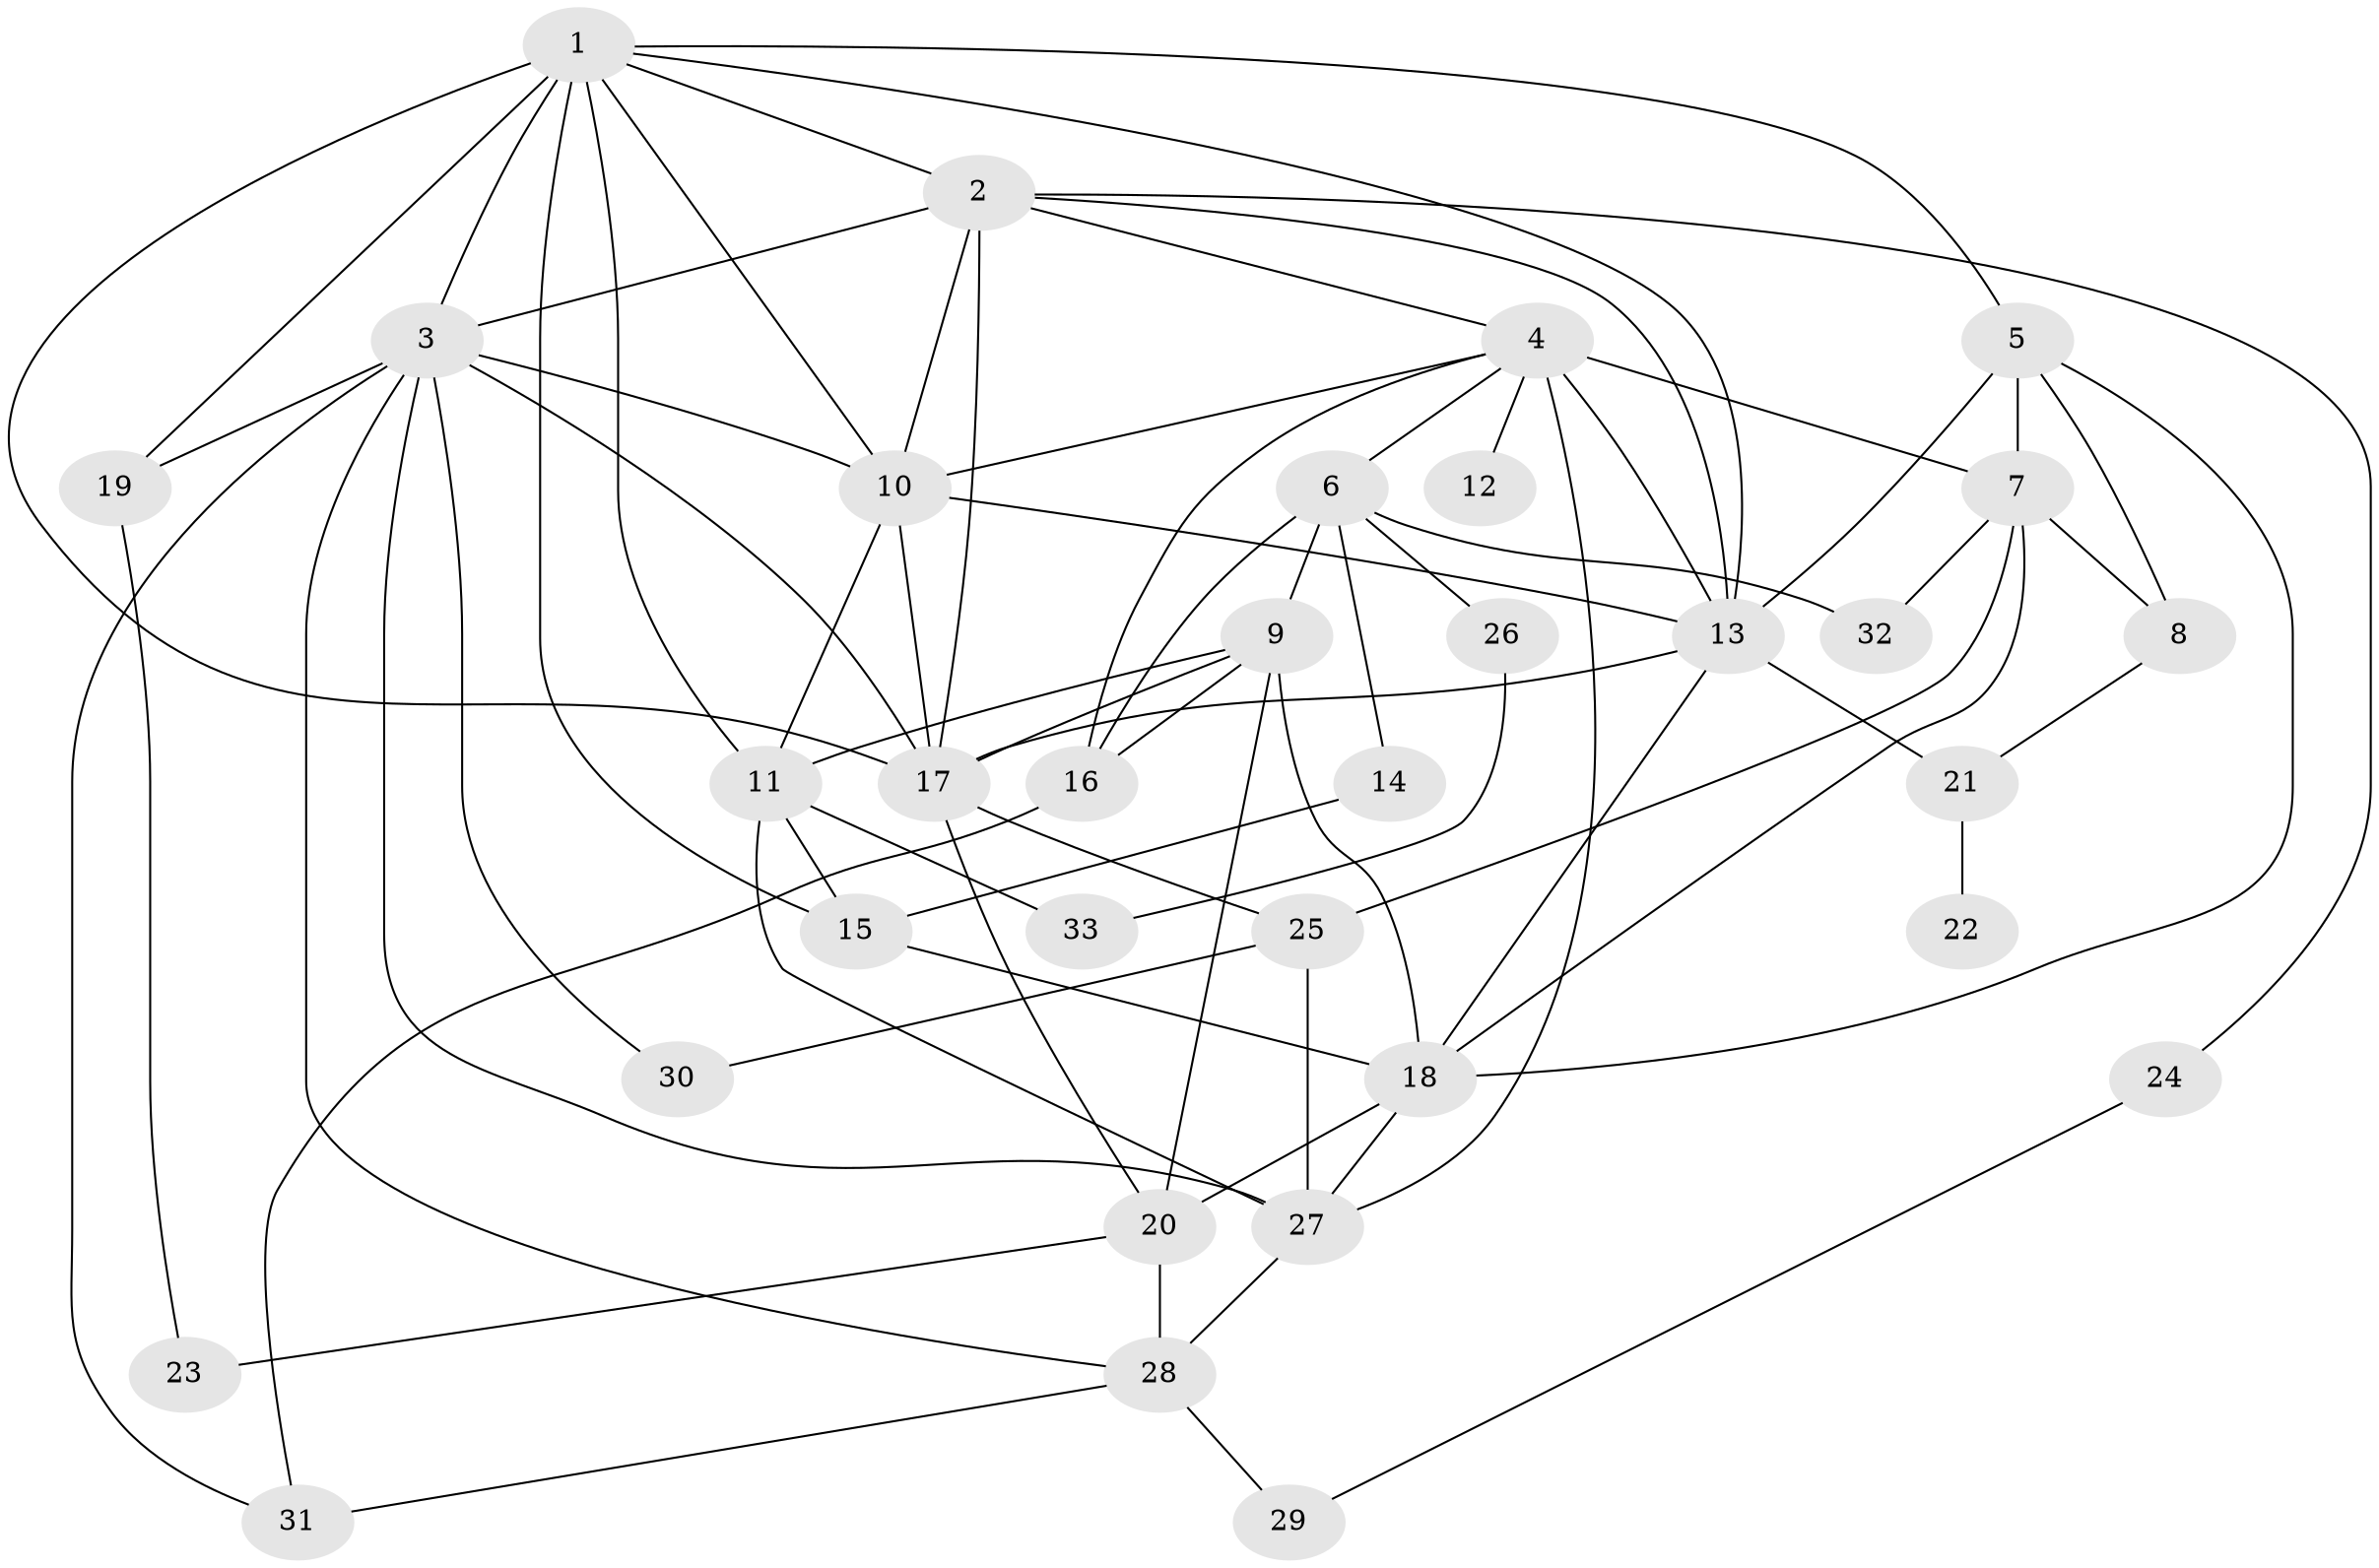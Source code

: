 // original degree distribution, {8: 0.01834862385321101, 9: 0.009174311926605505, 6: 0.045871559633027525, 12: 0.009174311926605505, 3: 0.2018348623853211, 1: 0.2018348623853211, 5: 0.06422018348623854, 2: 0.28440366972477066, 4: 0.1651376146788991}
// Generated by graph-tools (version 1.1) at 2025/49/03/04/25 22:49:13]
// undirected, 33 vertices, 75 edges
graph export_dot {
  node [color=gray90,style=filled];
  1;
  2;
  3;
  4;
  5;
  6;
  7;
  8;
  9;
  10;
  11;
  12;
  13;
  14;
  15;
  16;
  17;
  18;
  19;
  20;
  21;
  22;
  23;
  24;
  25;
  26;
  27;
  28;
  29;
  30;
  31;
  32;
  33;
  1 -- 2 [weight=1.0];
  1 -- 3 [weight=2.0];
  1 -- 5 [weight=1.0];
  1 -- 10 [weight=1.0];
  1 -- 11 [weight=1.0];
  1 -- 13 [weight=1.0];
  1 -- 15 [weight=1.0];
  1 -- 17 [weight=1.0];
  1 -- 19 [weight=1.0];
  2 -- 3 [weight=1.0];
  2 -- 4 [weight=1.0];
  2 -- 10 [weight=2.0];
  2 -- 13 [weight=1.0];
  2 -- 17 [weight=1.0];
  2 -- 24 [weight=1.0];
  3 -- 10 [weight=3.0];
  3 -- 17 [weight=1.0];
  3 -- 19 [weight=1.0];
  3 -- 27 [weight=1.0];
  3 -- 28 [weight=1.0];
  3 -- 30 [weight=1.0];
  3 -- 31 [weight=1.0];
  4 -- 6 [weight=1.0];
  4 -- 7 [weight=2.0];
  4 -- 10 [weight=1.0];
  4 -- 12 [weight=1.0];
  4 -- 13 [weight=2.0];
  4 -- 16 [weight=1.0];
  4 -- 27 [weight=1.0];
  5 -- 7 [weight=2.0];
  5 -- 8 [weight=1.0];
  5 -- 13 [weight=1.0];
  5 -- 18 [weight=1.0];
  6 -- 9 [weight=1.0];
  6 -- 14 [weight=1.0];
  6 -- 16 [weight=1.0];
  6 -- 26 [weight=1.0];
  6 -- 32 [weight=1.0];
  7 -- 8 [weight=1.0];
  7 -- 18 [weight=1.0];
  7 -- 25 [weight=1.0];
  7 -- 32 [weight=1.0];
  8 -- 21 [weight=1.0];
  9 -- 11 [weight=1.0];
  9 -- 16 [weight=1.0];
  9 -- 17 [weight=1.0];
  9 -- 18 [weight=1.0];
  9 -- 20 [weight=2.0];
  10 -- 11 [weight=1.0];
  10 -- 13 [weight=1.0];
  10 -- 17 [weight=1.0];
  11 -- 15 [weight=1.0];
  11 -- 27 [weight=1.0];
  11 -- 33 [weight=1.0];
  13 -- 17 [weight=1.0];
  13 -- 18 [weight=1.0];
  13 -- 21 [weight=2.0];
  14 -- 15 [weight=1.0];
  15 -- 18 [weight=1.0];
  16 -- 31 [weight=1.0];
  17 -- 20 [weight=1.0];
  17 -- 25 [weight=2.0];
  18 -- 20 [weight=2.0];
  18 -- 27 [weight=1.0];
  19 -- 23 [weight=1.0];
  20 -- 23 [weight=2.0];
  20 -- 28 [weight=1.0];
  21 -- 22 [weight=1.0];
  24 -- 29 [weight=1.0];
  25 -- 27 [weight=1.0];
  25 -- 30 [weight=1.0];
  26 -- 33 [weight=1.0];
  27 -- 28 [weight=1.0];
  28 -- 29 [weight=1.0];
  28 -- 31 [weight=1.0];
}
